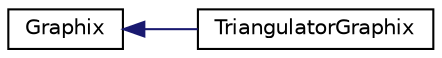 digraph "Graphical Class Hierarchy"
{
  edge [fontname="Helvetica",fontsize="10",labelfontname="Helvetica",labelfontsize="10"];
  node [fontname="Helvetica",fontsize="10",shape=record];
  rankdir="LR";
  Node0 [label="Graphix",height=0.2,width=0.4,color="black", fillcolor="white", style="filled",URL="$classGraphix.html",tooltip="Class for handling graphics using OpenGL. "];
  Node0 -> Node1 [dir="back",color="midnightblue",fontsize="10",style="solid",fontname="Helvetica"];
  Node1 [label="TriangulatorGraphix",height=0.2,width=0.4,color="black", fillcolor="white", style="filled",URL="$classTriangulatorGraphix.html"];
}
